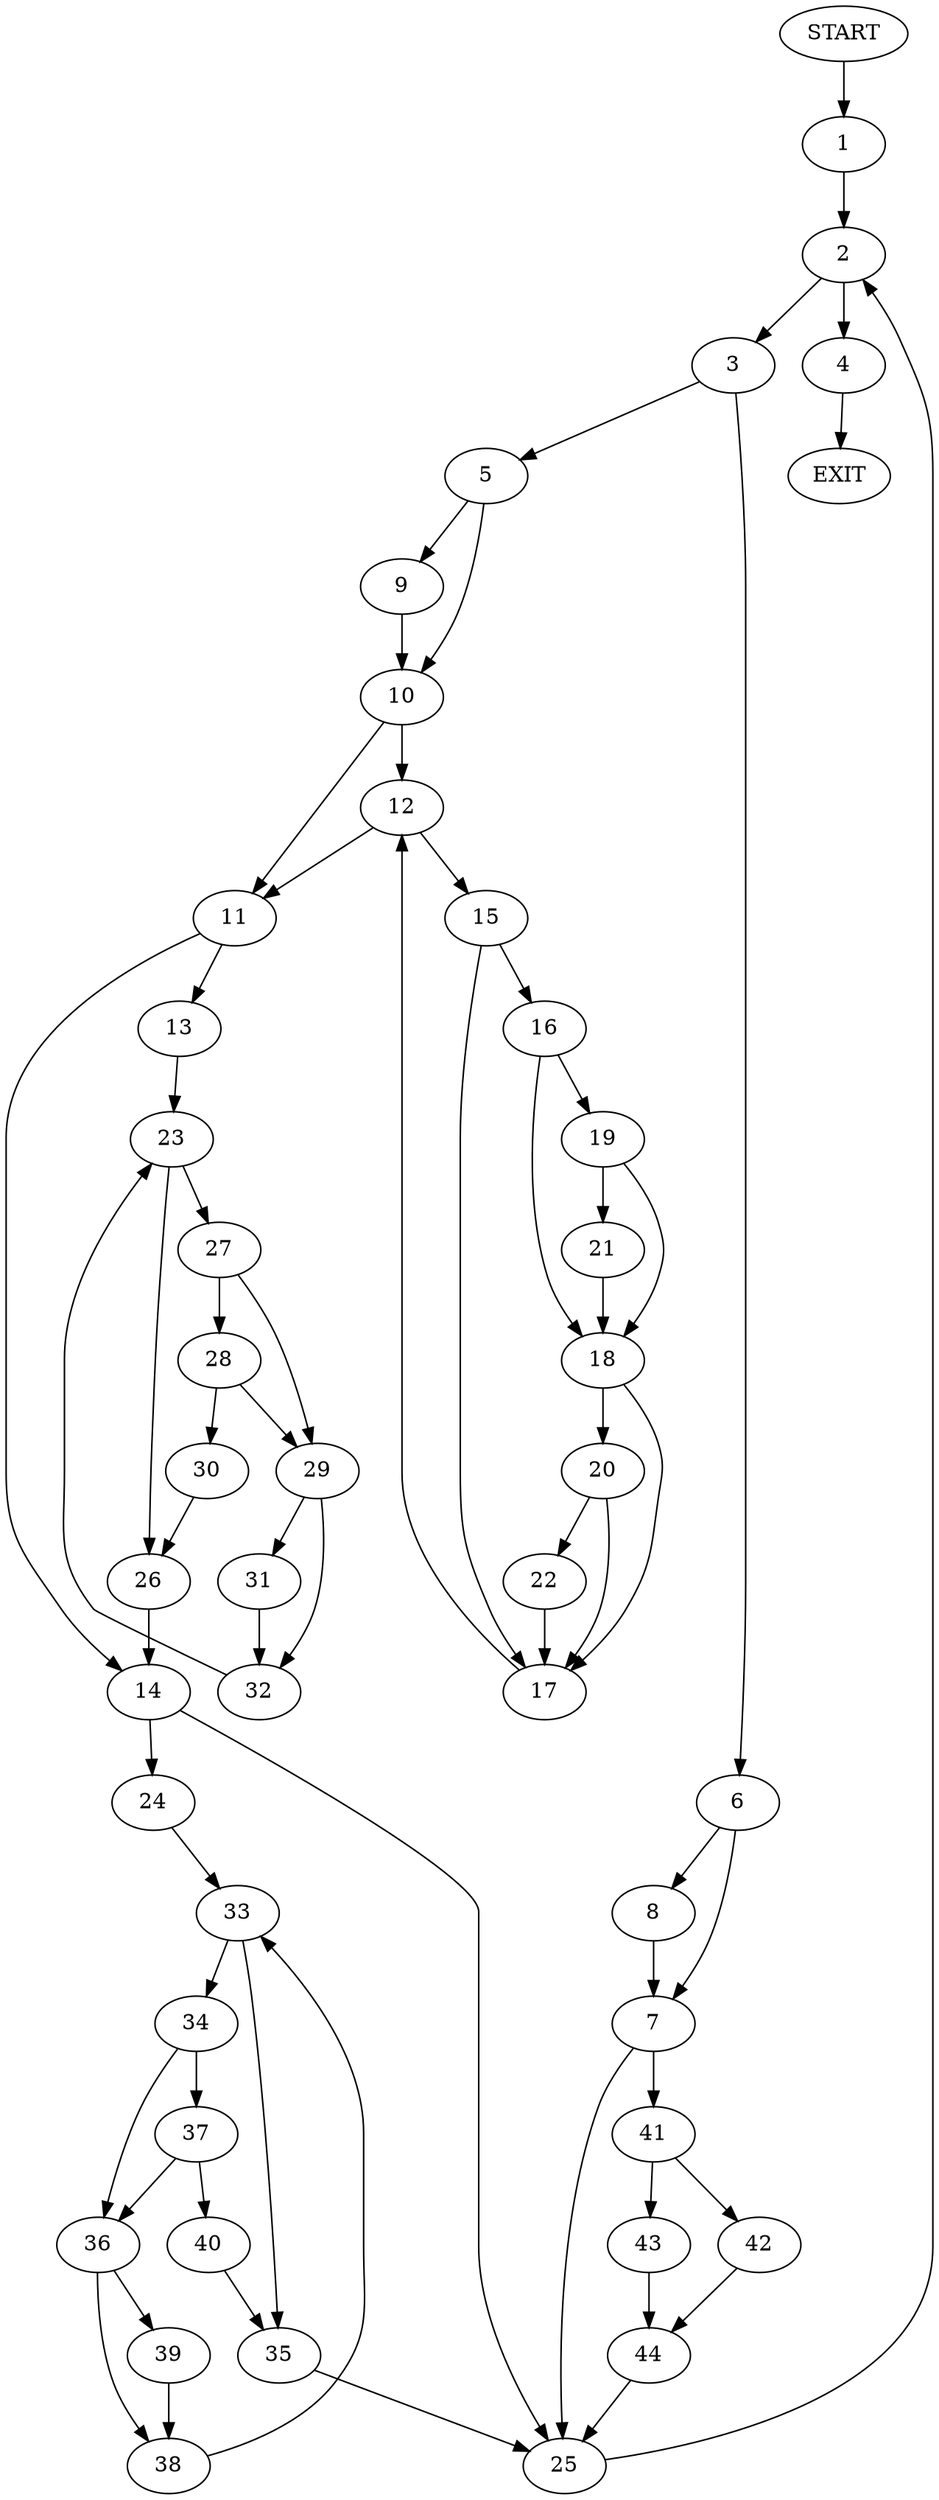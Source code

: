 digraph {
0 [label="START"]
45 [label="EXIT"]
0 -> 1
1 -> 2
2 -> 3
2 -> 4
3 -> 5
3 -> 6
4 -> 45
6 -> 7
6 -> 8
5 -> 9
5 -> 10
10 -> 11
10 -> 12
9 -> 10
11 -> 13
11 -> 14
12 -> 11
12 -> 15
15 -> 16
15 -> 17
16 -> 18
16 -> 19
17 -> 12
18 -> 17
18 -> 20
19 -> 21
19 -> 18
21 -> 18
20 -> 22
20 -> 17
22 -> 17
13 -> 23
14 -> 24
14 -> 25
23 -> 26
23 -> 27
27 -> 28
27 -> 29
26 -> 14
28 -> 30
28 -> 29
29 -> 31
29 -> 32
30 -> 26
31 -> 32
32 -> 23
24 -> 33
25 -> 2
33 -> 34
33 -> 35
34 -> 36
34 -> 37
35 -> 25
36 -> 38
36 -> 39
37 -> 36
37 -> 40
40 -> 35
39 -> 38
38 -> 33
8 -> 7
7 -> 41
7 -> 25
41 -> 42
41 -> 43
42 -> 44
43 -> 44
44 -> 25
}
